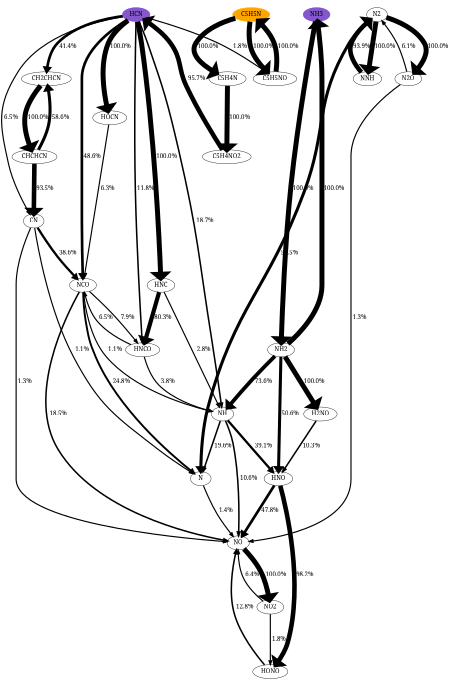 digraph {
    graph [b="0,0,1558,558", rankdir=TB, center=true, splines=True, size="3,5!", dpi=400, ratio="fill"];
	NO -> NO2 [label=" 100.0%" fontcolor=black fontname=serif fontsize=16 penwidth=13]
	NH3 -> NH2 [label=" 100.0%" fontcolor=black fontname=serif fontsize=16 penwidth=13]
	HCN -> NH [label=" 18.7%" fontcolor=black fontname=serif fontsize=16 penwidth=4]
	HCN -> HNC [label=" 100.0%" fontcolor=black fontname=serif fontsize=16 penwidth=13]
	HCN -> CN [label=" 6.5%" fontcolor=black fontname=serif fontsize=16 penwidth=3]
	HCN -> HNCO [label=" 11.8%" fontcolor=black fontname=serif fontsize=16 penwidth=4]
	HCN -> NCO [label=" 48.6%" fontcolor=black fontname=serif fontsize=16 penwidth=7]
	HCN -> CH2CHCN [label=" 41.4%" fontcolor=black fontname=serif fontsize=16 penwidth=7]
	HCN -> HOCN [label=" 100.0%" fontcolor=black fontname=serif fontsize=16 penwidth=13]
	NO2 -> HONO [label=" 1.8%" fontcolor=black fontname=serif fontsize=16 penwidth=3]
	NO2 -> NO [label=" 6.4%" fontcolor=black fontname=serif fontsize=16 penwidth=3]
	N2 -> NNH [label=" 100.0%" fontcolor=black fontname=serif fontsize=16 penwidth=13]
	N2 -> N [label=" 54.5%" fontcolor=black fontname=serif fontsize=16 penwidth=8]
	N2 -> N2O [label=" 100.0%" fontcolor=black fontname=serif fontsize=16 penwidth=13]
	C5H5N -> C5H4N [label=" 100.0%" fontcolor=black fontname=serif fontsize=16 penwidth=13]
	C5H5N -> C5H5NO [label=" 100.0%" fontcolor=black fontname=serif fontsize=16 penwidth=13]
	NH2 -> NH [label=" 73.6%" fontcolor=black fontname=serif fontsize=16 penwidth=10]
	NH2 -> HNO [label=" 50.6%" fontcolor=black fontname=serif fontsize=16 penwidth=8]
	NH2 -> H2NO [label=" 100.0%" fontcolor=black fontname=serif fontsize=16 penwidth=13]
	NH2 -> NH3 [label=" 100.0%" fontcolor=black fontname=serif fontsize=16 penwidth=13]
	NH -> HNO [label=" 39.1%" fontcolor=black fontname=serif fontsize=16 penwidth=6]
	NH -> N [label=" 19.6%" fontcolor=black fontname=serif fontsize=16 penwidth=4]
	NH -> NO [label=" 10.6%" fontcolor=black fontname=serif fontsize=16 penwidth=4]
	HNC -> NH [label=" 2.8%" fontcolor=black fontname=serif fontsize=16 penwidth=3]
	HNC -> HNCO [label=" 80.3%" fontcolor=black fontname=serif fontsize=16 penwidth=11]
	CN -> N [label=" 1.1%" fontcolor=black fontname=serif fontsize=16 penwidth=3]
	CN -> NO [label=" 1.3%" fontcolor=black fontname=serif fontsize=16 penwidth=3]
	CN -> NCO [label=" 38.6%" fontcolor=black fontname=serif fontsize=16 penwidth=6]
	HNCO -> NH [label=" 3.8%" fontcolor=black fontname=serif fontsize=16 penwidth=3]
	HNCO -> NCO [label=" 6.5%" fontcolor=black fontname=serif fontsize=16 penwidth=3]
	NCO -> NH [label=" 1.1%" fontcolor=black fontname=serif fontsize=16 penwidth=3]
	NCO -> N [label=" 24.8%" fontcolor=black fontname=serif fontsize=16 penwidth=5]
	NCO -> NO [label=" 18.5%" fontcolor=black fontname=serif fontsize=16 penwidth=4]
	NCO -> HNCO [label=" 7.9%" fontcolor=black fontname=serif fontsize=16 penwidth=3]
	CH2CHCN -> CHCHCN [label=" 100.0%" fontcolor=black fontname=serif fontsize=16 penwidth=13]
	HOCN -> NCO [label=" 6.3%" fontcolor=black fontname=serif fontsize=16 penwidth=3]
	HONO -> NO [label=" 12.8%" fontcolor=black fontname=serif fontsize=16 penwidth=4]
	NNH -> N2 [label=" 93.9%" fontcolor=black fontname=serif fontsize=16 penwidth=12]
	N -> NO [label=" 1.4%" fontcolor=black fontname=serif fontsize=16 penwidth=3]
	N2O -> N2 [label=" 6.1%" fontcolor=black fontname=serif fontsize=16 penwidth=3]
	N2O -> NO [label=" 1.3%" fontcolor=black fontname=serif fontsize=16 penwidth=3]
	C5H4N -> C5H4NO2 [label=" 100.0%" fontcolor=black fontname=serif fontsize=16 penwidth=13]
	C5H5NO -> HCN [label=" 1.8%" fontcolor=black fontname=serif fontsize=16 penwidth=3]
	C5H5NO -> C5H5N [label=" 100.0%" fontcolor=black fontname=serif fontsize=16 penwidth=13]
	HNO -> HONO [label=" 98.2%" fontcolor=black fontname=serif fontsize=16 penwidth=12]
	HNO -> NO [label=" 47.8%" fontcolor=black fontname=serif fontsize=16 penwidth=7]
	H2NO -> HNO [label=" 10.3%" fontcolor=black fontname=serif fontsize=16 penwidth=4]
	CHCHCN -> CN [label=" 93.5%" fontcolor=black fontname=serif fontsize=16 penwidth=12]
	CHCHCN -> CH2CHCN [label=" 58.6%" fontcolor=black fontname=serif fontsize=16 penwidth=8]
	C5H4NO2 -> HCN [label=" 95.7%" fontcolor=black fontname=serif fontsize=16 penwidth=12]
	NO [fontname=serif fontsize=16]
	NH3 [fontname=serif fontsize=16]
	HCN [fontname=serif fontsize=16]
	NO2 [fontname=serif fontsize=16]
	N2 [fontname=serif fontsize=16]
	C5H5N [fontname=serif fontsize=16]
	NH2 [fontname=serif fontsize=16]
	NH [fontname=serif fontsize=16]
	HNC [fontname=serif fontsize=16]
	CN [fontname=serif fontsize=16]
	HNCO [fontname=serif fontsize=16]
	NCO [fontname=serif fontsize=16]
	CH2CHCN [fontname=serif fontsize=16]
	HOCN [fontname=serif fontsize=16]
	HONO [fontname=serif fontsize=16]
	NNH [fontname=serif fontsize=16]
	N [fontname=serif fontsize=16]
	N2O [fontname=serif fontsize=16]
	C5H4N [fontname=serif fontsize=16]
	C5H5NO [fontname=serif fontsize=16]
	HNO [fontname=serif fontsize=16]
	H2NO [fontname=serif fontsize=16]
	CHCHCN [fontname=serif fontsize=16]
	C5H4NO2 [fontname=serif fontsize=16]
	HCN [color="#500dbab1" fillcolor="#500dbab1" style=filled]
	NH3 [color="#500dbab1" fillcolor="#500dbab1" style=filled]
	C5H5N [color=orange fillcolor=orange style=filled]

    {rank="source"; C5H5N,NH3,HCN,N2}
}